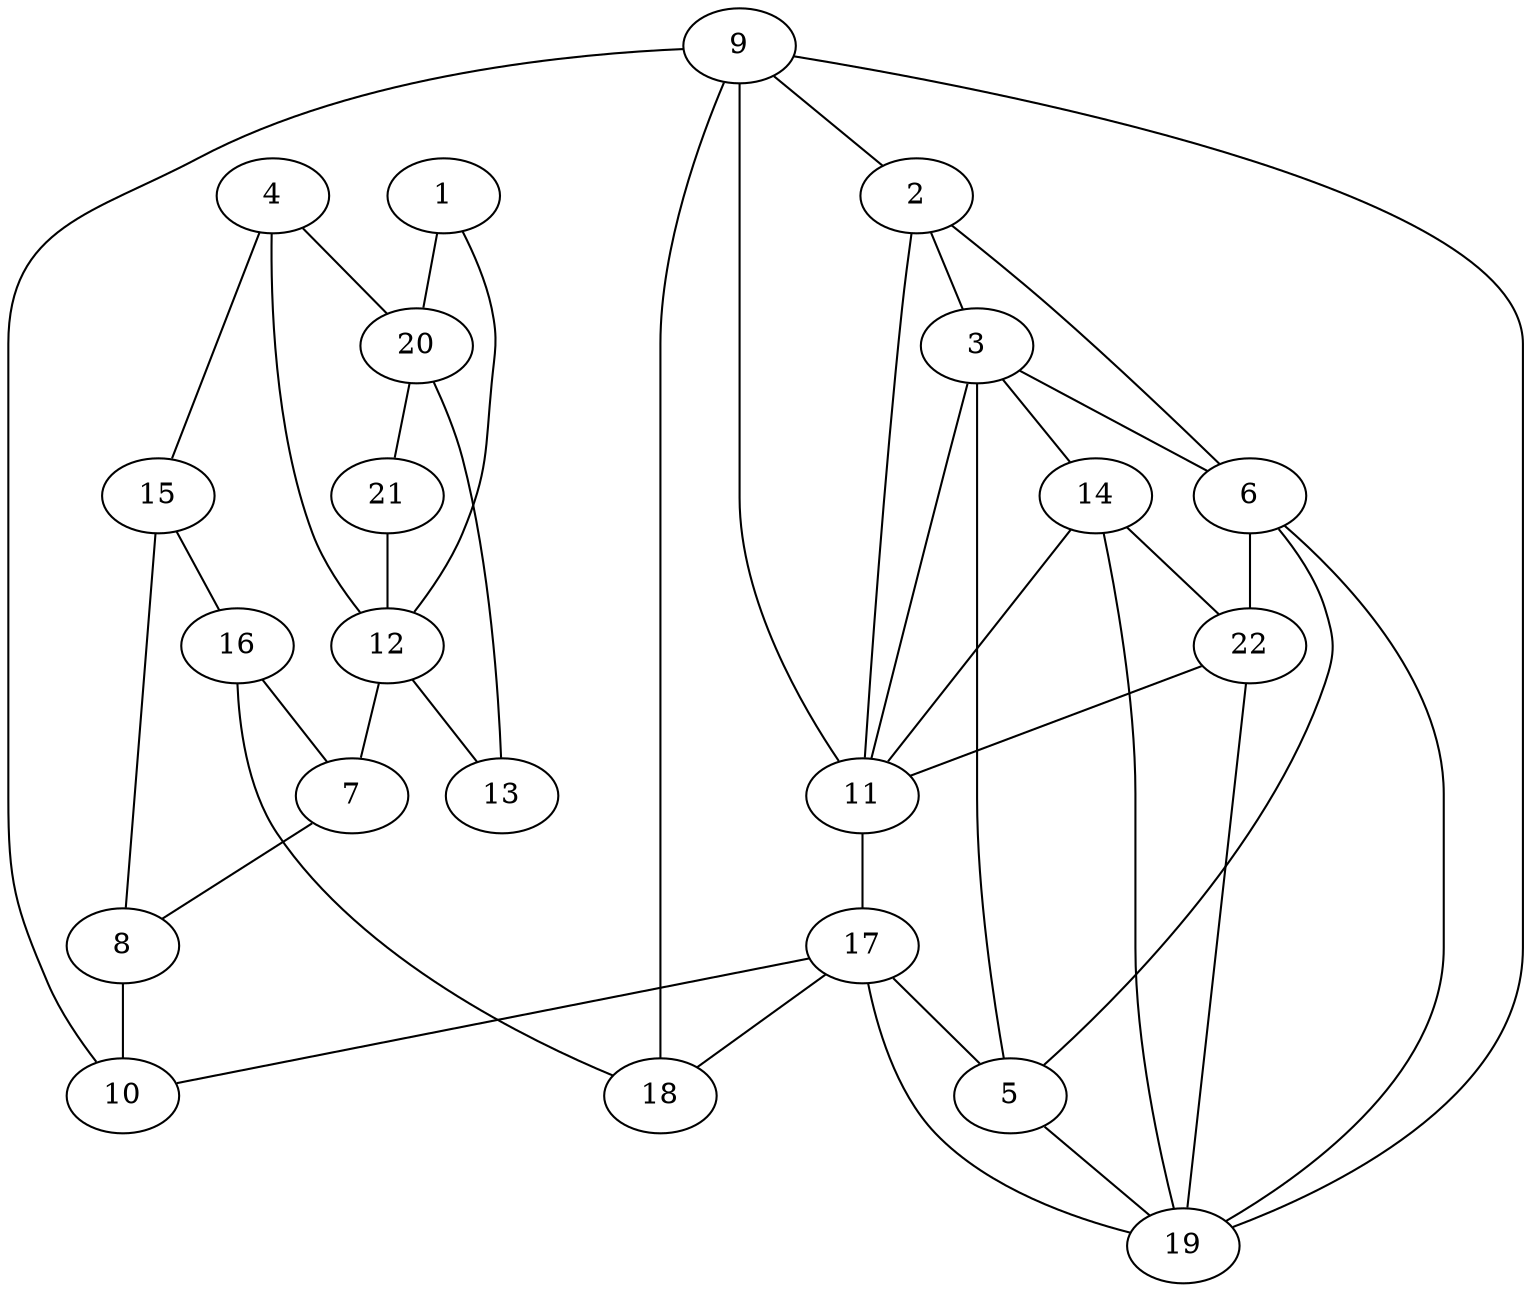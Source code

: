 graph pdb1vbt {
	1	 [aaLength=12,
		sequence=PKTAENFRALST,
		type=0];
	12	 [aaLength=10,
		sequence=EPLGRVSFEL,
		type=1];
	1 -- 12	 [distance0="56.73639",
		frequency=1,
		type0=2];
	20	 [aaLength=10,
		sequence=EPLGRVSFEL,
		type=1];
	1 -- 20	 [distance0="56.73639",
		frequency=1,
		type0=3];
	2	 [aaLength=3,
		sequence=EWL,
		type=0];
	3	 [aaLength=10,
		sequence=MNIVEAMERF,
		type=0];
	2 -- 3	 [distance0="22.83885",
		frequency=1,
		type0=3];
	6	 [aaLength=10,
		sequence=MNIVEAMERF,
		type=0];
	2 -- 6	 [distance0="22.56098",
		frequency=1,
		type0=2];
	11	 [aaLength=7,
		sequence=VFGKVKE,
		type=1];
	2 -- 11	 [distance0="5.0",
		frequency=1,
		type0=4];
	5	 [aaLength=3,
		sequence=EWL,
		type=0];
	3 -- 5	 [distance0="20.48962",
		frequency=1,
		type0=2];
	3 -- 6	 [distance0="7.407853",
		frequency=1,
		type0=1];
	14	 [aaLength=8,
		sequence=ITIADCGQ,
		type=1];
	3 -- 14	 [distance0="10.0",
		frequency=1,
		type0=4];
	4	 [aaLength=12,
		sequence=PKTAENFRALST,
		type=0];
	4 -- 12	 [distance0="61.83396",
		frequency=1,
		type0=2];
	15	 [aaLength=3,
		sequence=RII,
		type=1];
	4 -- 15	 [distance0="13.0",
		frequency=1,
		type0=4];
	4 -- 20	 [distance0="61.83396",
		frequency=1,
		type0=3];
	5 -- 6	 [distance0="24.33636",
		frequency=1,
		type0=3];
	19	 [aaLength=7,
		sequence=VFGKVKE,
		type=1];
	5 -- 19	 [distance0="5.0",
		frequency=1,
		type0=4];
	22	 [aaLength=8,
		sequence=ITIADCGQ,
		type=1];
	6 -- 22	 [distance0="10.0",
		frequency=1,
		type0=4];
	7	 [aaLength=3,
		sequence=RII,
		type=1];
	8	 [aaLength=4,
		sequence=MCQG,
		type=1];
	7 -- 8	 [distance0="6.0",
		distance1="3.0",
		frequency=2,
		type0=2,
		type1=4];
	10	 [aaLength=4,
		sequence=ILSM,
		type=1];
	8 -- 10	 [distance0="32.0",
		frequency=1,
		type0=4];
	9	 [aaLength=4,
		sequence=FFIC,
		type=1];
	9 -- 2	 [distance0="4.0",
		frequency=1,
		type0=4];
	9 -- 10	 [distance0="15.0",
		frequency=1,
		type0=2];
	11 -- 3	 [distance0="1.0",
		frequency=1,
		type0=4];
	11 -- 9	 [distance0="16.0",
		frequency=1,
		type0=2];
	17	 [aaLength=4,
		sequence=FFIC,
		type=1];
	11 -- 17	 [distance0="16.0",
		frequency=1,
		type0=3];
	12 -- 7	 [distance0="30.0",
		frequency=1,
		type0=4];
	13	 [aaLength=8,
		sequence=TVFFDIAV,
		type=1];
	12 -- 13	 [distance0="10.0",
		frequency=1,
		type0=2];
	14 -- 11	 [distance0="28.0",
		frequency=1,
		type0=2];
	14 -- 19	 [distance0="28.0",
		frequency=1,
		type0=3];
	14 -- 22	 [distance0="0.0",
		frequency=1,
		type0=1];
	15 -- 8	 [distance0="6.0",
		frequency=1,
		type0=2];
	16	 [aaLength=4,
		sequence=MCQG,
		type=1];
	15 -- 16	 [distance0="6.0",
		distance1="3.0",
		frequency=2,
		type0=3,
		type1=4];
	16 -- 7	 [distance0="6.0",
		frequency=1,
		type0=2];
	18	 [aaLength=4,
		sequence=ILSM,
		type=1];
	16 -- 18	 [distance0="32.0",
		frequency=1,
		type0=4];
	17 -- 10	 [distance0="15.0",
		frequency=1,
		type0=2];
	17 -- 5	 [distance0="4.0",
		frequency=1,
		type0=4];
	17 -- 18	 [distance0="15.0",
		frequency=1,
		type0=3];
	18 -- 9	 [distance0="15.0",
		frequency=1,
		type0=2];
	19 -- 6	 [distance0="1.0",
		frequency=1,
		type0=4];
	19 -- 9	 [distance0="16.0",
		frequency=1,
		type0=2];
	19 -- 17	 [distance0="16.0",
		frequency=1,
		type0=3];
	20 -- 13	 [distance0="10.0",
		frequency=1,
		type0=2];
	21	 [aaLength=8,
		sequence=TVFFDIAV,
		type=1];
	20 -- 21	 [distance0="10.0",
		frequency=1,
		type0=3];
	21 -- 12	 [distance0="10.0",
		frequency=1,
		type0=2];
	22 -- 11	 [distance0="28.0",
		frequency=1,
		type0=2];
	22 -- 19	 [distance0="28.0",
		frequency=1,
		type0=3];
}
